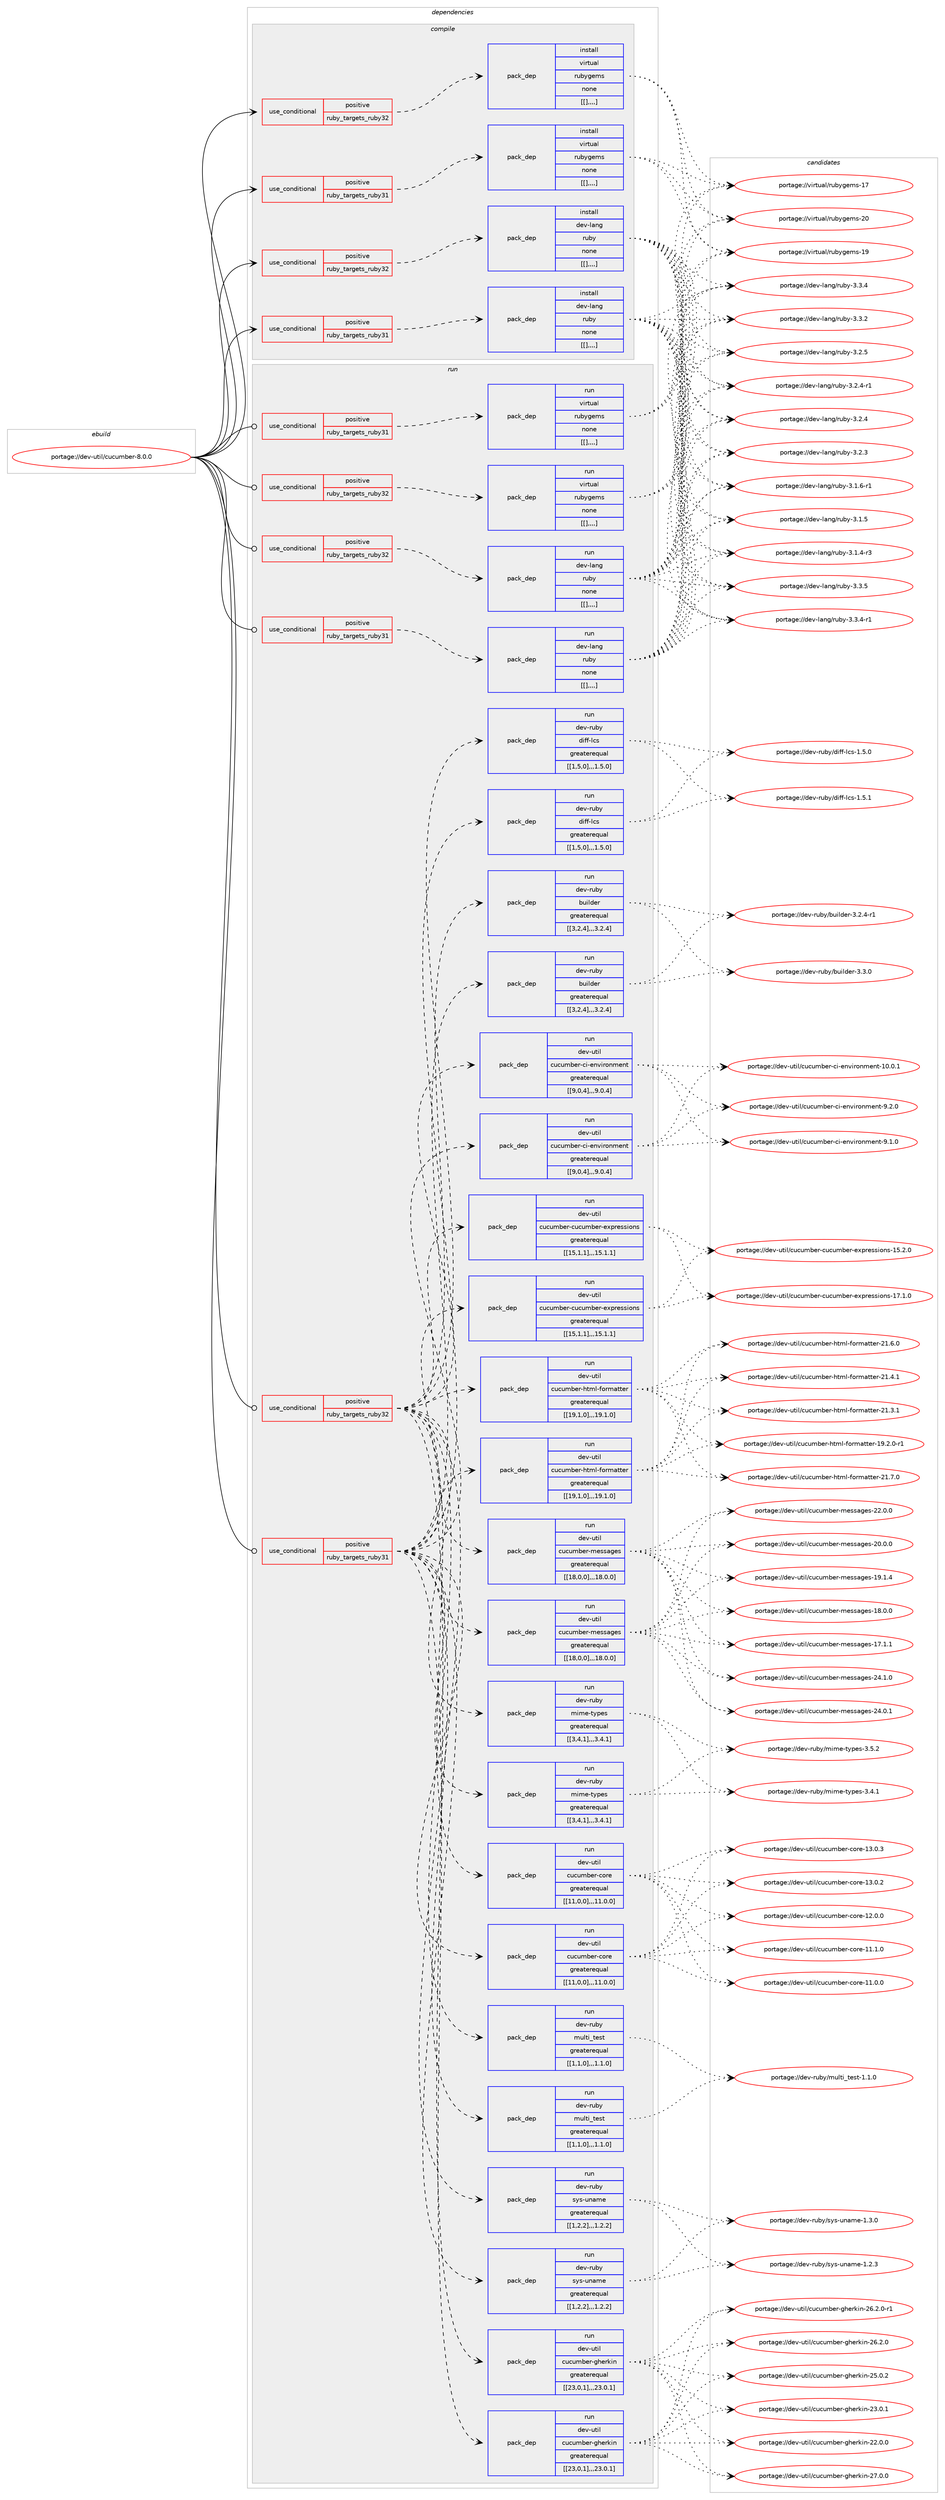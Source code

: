 digraph prolog {

# *************
# Graph options
# *************

newrank=true;
concentrate=true;
compound=true;
graph [rankdir=LR,fontname=Helvetica,fontsize=10,ranksep=1.5];#, ranksep=2.5, nodesep=0.2];
edge  [arrowhead=vee];
node  [fontname=Helvetica,fontsize=10];

# **********
# The ebuild
# **********

subgraph cluster_leftcol {
color=gray;
label=<<i>ebuild</i>>;
id [label="portage://dev-util/cucumber-8.0.0", color=red, width=4, href="../dev-util/cucumber-8.0.0.svg"];
}

# ****************
# The dependencies
# ****************

subgraph cluster_midcol {
color=gray;
label=<<i>dependencies</i>>;
subgraph cluster_compile {
fillcolor="#eeeeee";
style=filled;
label=<<i>compile</i>>;
subgraph cond61388 {
dependency216081 [label=<<TABLE BORDER="0" CELLBORDER="1" CELLSPACING="0" CELLPADDING="4"><TR><TD ROWSPAN="3" CELLPADDING="10">use_conditional</TD></TR><TR><TD>positive</TD></TR><TR><TD>ruby_targets_ruby31</TD></TR></TABLE>>, shape=none, color=red];
subgraph pack153297 {
dependency216082 [label=<<TABLE BORDER="0" CELLBORDER="1" CELLSPACING="0" CELLPADDING="4" WIDTH="220"><TR><TD ROWSPAN="6" CELLPADDING="30">pack_dep</TD></TR><TR><TD WIDTH="110">install</TD></TR><TR><TD>dev-lang</TD></TR><TR><TD>ruby</TD></TR><TR><TD>none</TD></TR><TR><TD>[[],,,,]</TD></TR></TABLE>>, shape=none, color=blue];
}
dependency216081:e -> dependency216082:w [weight=20,style="dashed",arrowhead="vee"];
}
id:e -> dependency216081:w [weight=20,style="solid",arrowhead="vee"];
subgraph cond61389 {
dependency216083 [label=<<TABLE BORDER="0" CELLBORDER="1" CELLSPACING="0" CELLPADDING="4"><TR><TD ROWSPAN="3" CELLPADDING="10">use_conditional</TD></TR><TR><TD>positive</TD></TR><TR><TD>ruby_targets_ruby31</TD></TR></TABLE>>, shape=none, color=red];
subgraph pack153298 {
dependency216084 [label=<<TABLE BORDER="0" CELLBORDER="1" CELLSPACING="0" CELLPADDING="4" WIDTH="220"><TR><TD ROWSPAN="6" CELLPADDING="30">pack_dep</TD></TR><TR><TD WIDTH="110">install</TD></TR><TR><TD>virtual</TD></TR><TR><TD>rubygems</TD></TR><TR><TD>none</TD></TR><TR><TD>[[],,,,]</TD></TR></TABLE>>, shape=none, color=blue];
}
dependency216083:e -> dependency216084:w [weight=20,style="dashed",arrowhead="vee"];
}
id:e -> dependency216083:w [weight=20,style="solid",arrowhead="vee"];
subgraph cond61390 {
dependency216085 [label=<<TABLE BORDER="0" CELLBORDER="1" CELLSPACING="0" CELLPADDING="4"><TR><TD ROWSPAN="3" CELLPADDING="10">use_conditional</TD></TR><TR><TD>positive</TD></TR><TR><TD>ruby_targets_ruby32</TD></TR></TABLE>>, shape=none, color=red];
subgraph pack153299 {
dependency216086 [label=<<TABLE BORDER="0" CELLBORDER="1" CELLSPACING="0" CELLPADDING="4" WIDTH="220"><TR><TD ROWSPAN="6" CELLPADDING="30">pack_dep</TD></TR><TR><TD WIDTH="110">install</TD></TR><TR><TD>dev-lang</TD></TR><TR><TD>ruby</TD></TR><TR><TD>none</TD></TR><TR><TD>[[],,,,]</TD></TR></TABLE>>, shape=none, color=blue];
}
dependency216085:e -> dependency216086:w [weight=20,style="dashed",arrowhead="vee"];
}
id:e -> dependency216085:w [weight=20,style="solid",arrowhead="vee"];
subgraph cond61391 {
dependency216087 [label=<<TABLE BORDER="0" CELLBORDER="1" CELLSPACING="0" CELLPADDING="4"><TR><TD ROWSPAN="3" CELLPADDING="10">use_conditional</TD></TR><TR><TD>positive</TD></TR><TR><TD>ruby_targets_ruby32</TD></TR></TABLE>>, shape=none, color=red];
subgraph pack153300 {
dependency216088 [label=<<TABLE BORDER="0" CELLBORDER="1" CELLSPACING="0" CELLPADDING="4" WIDTH="220"><TR><TD ROWSPAN="6" CELLPADDING="30">pack_dep</TD></TR><TR><TD WIDTH="110">install</TD></TR><TR><TD>virtual</TD></TR><TR><TD>rubygems</TD></TR><TR><TD>none</TD></TR><TR><TD>[[],,,,]</TD></TR></TABLE>>, shape=none, color=blue];
}
dependency216087:e -> dependency216088:w [weight=20,style="dashed",arrowhead="vee"];
}
id:e -> dependency216087:w [weight=20,style="solid",arrowhead="vee"];
}
subgraph cluster_compileandrun {
fillcolor="#eeeeee";
style=filled;
label=<<i>compile and run</i>>;
}
subgraph cluster_run {
fillcolor="#eeeeee";
style=filled;
label=<<i>run</i>>;
subgraph cond61392 {
dependency216089 [label=<<TABLE BORDER="0" CELLBORDER="1" CELLSPACING="0" CELLPADDING="4"><TR><TD ROWSPAN="3" CELLPADDING="10">use_conditional</TD></TR><TR><TD>positive</TD></TR><TR><TD>ruby_targets_ruby31</TD></TR></TABLE>>, shape=none, color=red];
subgraph pack153301 {
dependency216090 [label=<<TABLE BORDER="0" CELLBORDER="1" CELLSPACING="0" CELLPADDING="4" WIDTH="220"><TR><TD ROWSPAN="6" CELLPADDING="30">pack_dep</TD></TR><TR><TD WIDTH="110">run</TD></TR><TR><TD>dev-lang</TD></TR><TR><TD>ruby</TD></TR><TR><TD>none</TD></TR><TR><TD>[[],,,,]</TD></TR></TABLE>>, shape=none, color=blue];
}
dependency216089:e -> dependency216090:w [weight=20,style="dashed",arrowhead="vee"];
}
id:e -> dependency216089:w [weight=20,style="solid",arrowhead="odot"];
subgraph cond61393 {
dependency216091 [label=<<TABLE BORDER="0" CELLBORDER="1" CELLSPACING="0" CELLPADDING="4"><TR><TD ROWSPAN="3" CELLPADDING="10">use_conditional</TD></TR><TR><TD>positive</TD></TR><TR><TD>ruby_targets_ruby31</TD></TR></TABLE>>, shape=none, color=red];
subgraph pack153302 {
dependency216092 [label=<<TABLE BORDER="0" CELLBORDER="1" CELLSPACING="0" CELLPADDING="4" WIDTH="220"><TR><TD ROWSPAN="6" CELLPADDING="30">pack_dep</TD></TR><TR><TD WIDTH="110">run</TD></TR><TR><TD>dev-ruby</TD></TR><TR><TD>builder</TD></TR><TR><TD>greaterequal</TD></TR><TR><TD>[[3,2,4],,,3.2.4]</TD></TR></TABLE>>, shape=none, color=blue];
}
dependency216091:e -> dependency216092:w [weight=20,style="dashed",arrowhead="vee"];
subgraph pack153303 {
dependency216093 [label=<<TABLE BORDER="0" CELLBORDER="1" CELLSPACING="0" CELLPADDING="4" WIDTH="220"><TR><TD ROWSPAN="6" CELLPADDING="30">pack_dep</TD></TR><TR><TD WIDTH="110">run</TD></TR><TR><TD>dev-util</TD></TR><TR><TD>cucumber-ci-environment</TD></TR><TR><TD>greaterequal</TD></TR><TR><TD>[[9,0,4],,,9.0.4]</TD></TR></TABLE>>, shape=none, color=blue];
}
dependency216091:e -> dependency216093:w [weight=20,style="dashed",arrowhead="vee"];
subgraph pack153304 {
dependency216094 [label=<<TABLE BORDER="0" CELLBORDER="1" CELLSPACING="0" CELLPADDING="4" WIDTH="220"><TR><TD ROWSPAN="6" CELLPADDING="30">pack_dep</TD></TR><TR><TD WIDTH="110">run</TD></TR><TR><TD>dev-util</TD></TR><TR><TD>cucumber-core</TD></TR><TR><TD>greaterequal</TD></TR><TR><TD>[[11,0,0],,,11.0.0]</TD></TR></TABLE>>, shape=none, color=blue];
}
dependency216091:e -> dependency216094:w [weight=20,style="dashed",arrowhead="vee"];
subgraph pack153305 {
dependency216095 [label=<<TABLE BORDER="0" CELLBORDER="1" CELLSPACING="0" CELLPADDING="4" WIDTH="220"><TR><TD ROWSPAN="6" CELLPADDING="30">pack_dep</TD></TR><TR><TD WIDTH="110">run</TD></TR><TR><TD>dev-util</TD></TR><TR><TD>cucumber-cucumber-expressions</TD></TR><TR><TD>greaterequal</TD></TR><TR><TD>[[15,1,1],,,15.1.1]</TD></TR></TABLE>>, shape=none, color=blue];
}
dependency216091:e -> dependency216095:w [weight=20,style="dashed",arrowhead="vee"];
subgraph pack153306 {
dependency216096 [label=<<TABLE BORDER="0" CELLBORDER="1" CELLSPACING="0" CELLPADDING="4" WIDTH="220"><TR><TD ROWSPAN="6" CELLPADDING="30">pack_dep</TD></TR><TR><TD WIDTH="110">run</TD></TR><TR><TD>dev-util</TD></TR><TR><TD>cucumber-gherkin</TD></TR><TR><TD>greaterequal</TD></TR><TR><TD>[[23,0,1],,,23.0.1]</TD></TR></TABLE>>, shape=none, color=blue];
}
dependency216091:e -> dependency216096:w [weight=20,style="dashed",arrowhead="vee"];
subgraph pack153307 {
dependency216097 [label=<<TABLE BORDER="0" CELLBORDER="1" CELLSPACING="0" CELLPADDING="4" WIDTH="220"><TR><TD ROWSPAN="6" CELLPADDING="30">pack_dep</TD></TR><TR><TD WIDTH="110">run</TD></TR><TR><TD>dev-util</TD></TR><TR><TD>cucumber-html-formatter</TD></TR><TR><TD>greaterequal</TD></TR><TR><TD>[[19,1,0],,,19.1.0]</TD></TR></TABLE>>, shape=none, color=blue];
}
dependency216091:e -> dependency216097:w [weight=20,style="dashed",arrowhead="vee"];
subgraph pack153308 {
dependency216098 [label=<<TABLE BORDER="0" CELLBORDER="1" CELLSPACING="0" CELLPADDING="4" WIDTH="220"><TR><TD ROWSPAN="6" CELLPADDING="30">pack_dep</TD></TR><TR><TD WIDTH="110">run</TD></TR><TR><TD>dev-util</TD></TR><TR><TD>cucumber-messages</TD></TR><TR><TD>greaterequal</TD></TR><TR><TD>[[18,0,0],,,18.0.0]</TD></TR></TABLE>>, shape=none, color=blue];
}
dependency216091:e -> dependency216098:w [weight=20,style="dashed",arrowhead="vee"];
subgraph pack153309 {
dependency216099 [label=<<TABLE BORDER="0" CELLBORDER="1" CELLSPACING="0" CELLPADDING="4" WIDTH="220"><TR><TD ROWSPAN="6" CELLPADDING="30">pack_dep</TD></TR><TR><TD WIDTH="110">run</TD></TR><TR><TD>dev-ruby</TD></TR><TR><TD>diff-lcs</TD></TR><TR><TD>greaterequal</TD></TR><TR><TD>[[1,5,0],,,1.5.0]</TD></TR></TABLE>>, shape=none, color=blue];
}
dependency216091:e -> dependency216099:w [weight=20,style="dashed",arrowhead="vee"];
subgraph pack153310 {
dependency216100 [label=<<TABLE BORDER="0" CELLBORDER="1" CELLSPACING="0" CELLPADDING="4" WIDTH="220"><TR><TD ROWSPAN="6" CELLPADDING="30">pack_dep</TD></TR><TR><TD WIDTH="110">run</TD></TR><TR><TD>dev-ruby</TD></TR><TR><TD>mime-types</TD></TR><TR><TD>greaterequal</TD></TR><TR><TD>[[3,4,1],,,3.4.1]</TD></TR></TABLE>>, shape=none, color=blue];
}
dependency216091:e -> dependency216100:w [weight=20,style="dashed",arrowhead="vee"];
subgraph pack153311 {
dependency216101 [label=<<TABLE BORDER="0" CELLBORDER="1" CELLSPACING="0" CELLPADDING="4" WIDTH="220"><TR><TD ROWSPAN="6" CELLPADDING="30">pack_dep</TD></TR><TR><TD WIDTH="110">run</TD></TR><TR><TD>dev-ruby</TD></TR><TR><TD>multi_test</TD></TR><TR><TD>greaterequal</TD></TR><TR><TD>[[1,1,0],,,1.1.0]</TD></TR></TABLE>>, shape=none, color=blue];
}
dependency216091:e -> dependency216101:w [weight=20,style="dashed",arrowhead="vee"];
subgraph pack153312 {
dependency216102 [label=<<TABLE BORDER="0" CELLBORDER="1" CELLSPACING="0" CELLPADDING="4" WIDTH="220"><TR><TD ROWSPAN="6" CELLPADDING="30">pack_dep</TD></TR><TR><TD WIDTH="110">run</TD></TR><TR><TD>dev-ruby</TD></TR><TR><TD>sys-uname</TD></TR><TR><TD>greaterequal</TD></TR><TR><TD>[[1,2,2],,,1.2.2]</TD></TR></TABLE>>, shape=none, color=blue];
}
dependency216091:e -> dependency216102:w [weight=20,style="dashed",arrowhead="vee"];
}
id:e -> dependency216091:w [weight=20,style="solid",arrowhead="odot"];
subgraph cond61394 {
dependency216103 [label=<<TABLE BORDER="0" CELLBORDER="1" CELLSPACING="0" CELLPADDING="4"><TR><TD ROWSPAN="3" CELLPADDING="10">use_conditional</TD></TR><TR><TD>positive</TD></TR><TR><TD>ruby_targets_ruby31</TD></TR></TABLE>>, shape=none, color=red];
subgraph pack153313 {
dependency216104 [label=<<TABLE BORDER="0" CELLBORDER="1" CELLSPACING="0" CELLPADDING="4" WIDTH="220"><TR><TD ROWSPAN="6" CELLPADDING="30">pack_dep</TD></TR><TR><TD WIDTH="110">run</TD></TR><TR><TD>virtual</TD></TR><TR><TD>rubygems</TD></TR><TR><TD>none</TD></TR><TR><TD>[[],,,,]</TD></TR></TABLE>>, shape=none, color=blue];
}
dependency216103:e -> dependency216104:w [weight=20,style="dashed",arrowhead="vee"];
}
id:e -> dependency216103:w [weight=20,style="solid",arrowhead="odot"];
subgraph cond61395 {
dependency216105 [label=<<TABLE BORDER="0" CELLBORDER="1" CELLSPACING="0" CELLPADDING="4"><TR><TD ROWSPAN="3" CELLPADDING="10">use_conditional</TD></TR><TR><TD>positive</TD></TR><TR><TD>ruby_targets_ruby32</TD></TR></TABLE>>, shape=none, color=red];
subgraph pack153314 {
dependency216106 [label=<<TABLE BORDER="0" CELLBORDER="1" CELLSPACING="0" CELLPADDING="4" WIDTH="220"><TR><TD ROWSPAN="6" CELLPADDING="30">pack_dep</TD></TR><TR><TD WIDTH="110">run</TD></TR><TR><TD>dev-lang</TD></TR><TR><TD>ruby</TD></TR><TR><TD>none</TD></TR><TR><TD>[[],,,,]</TD></TR></TABLE>>, shape=none, color=blue];
}
dependency216105:e -> dependency216106:w [weight=20,style="dashed",arrowhead="vee"];
}
id:e -> dependency216105:w [weight=20,style="solid",arrowhead="odot"];
subgraph cond61396 {
dependency216107 [label=<<TABLE BORDER="0" CELLBORDER="1" CELLSPACING="0" CELLPADDING="4"><TR><TD ROWSPAN="3" CELLPADDING="10">use_conditional</TD></TR><TR><TD>positive</TD></TR><TR><TD>ruby_targets_ruby32</TD></TR></TABLE>>, shape=none, color=red];
subgraph pack153315 {
dependency216108 [label=<<TABLE BORDER="0" CELLBORDER="1" CELLSPACING="0" CELLPADDING="4" WIDTH="220"><TR><TD ROWSPAN="6" CELLPADDING="30">pack_dep</TD></TR><TR><TD WIDTH="110">run</TD></TR><TR><TD>dev-ruby</TD></TR><TR><TD>builder</TD></TR><TR><TD>greaterequal</TD></TR><TR><TD>[[3,2,4],,,3.2.4]</TD></TR></TABLE>>, shape=none, color=blue];
}
dependency216107:e -> dependency216108:w [weight=20,style="dashed",arrowhead="vee"];
subgraph pack153316 {
dependency216109 [label=<<TABLE BORDER="0" CELLBORDER="1" CELLSPACING="0" CELLPADDING="4" WIDTH="220"><TR><TD ROWSPAN="6" CELLPADDING="30">pack_dep</TD></TR><TR><TD WIDTH="110">run</TD></TR><TR><TD>dev-util</TD></TR><TR><TD>cucumber-ci-environment</TD></TR><TR><TD>greaterequal</TD></TR><TR><TD>[[9,0,4],,,9.0.4]</TD></TR></TABLE>>, shape=none, color=blue];
}
dependency216107:e -> dependency216109:w [weight=20,style="dashed",arrowhead="vee"];
subgraph pack153317 {
dependency216110 [label=<<TABLE BORDER="0" CELLBORDER="1" CELLSPACING="0" CELLPADDING="4" WIDTH="220"><TR><TD ROWSPAN="6" CELLPADDING="30">pack_dep</TD></TR><TR><TD WIDTH="110">run</TD></TR><TR><TD>dev-util</TD></TR><TR><TD>cucumber-core</TD></TR><TR><TD>greaterequal</TD></TR><TR><TD>[[11,0,0],,,11.0.0]</TD></TR></TABLE>>, shape=none, color=blue];
}
dependency216107:e -> dependency216110:w [weight=20,style="dashed",arrowhead="vee"];
subgraph pack153318 {
dependency216111 [label=<<TABLE BORDER="0" CELLBORDER="1" CELLSPACING="0" CELLPADDING="4" WIDTH="220"><TR><TD ROWSPAN="6" CELLPADDING="30">pack_dep</TD></TR><TR><TD WIDTH="110">run</TD></TR><TR><TD>dev-util</TD></TR><TR><TD>cucumber-cucumber-expressions</TD></TR><TR><TD>greaterequal</TD></TR><TR><TD>[[15,1,1],,,15.1.1]</TD></TR></TABLE>>, shape=none, color=blue];
}
dependency216107:e -> dependency216111:w [weight=20,style="dashed",arrowhead="vee"];
subgraph pack153319 {
dependency216112 [label=<<TABLE BORDER="0" CELLBORDER="1" CELLSPACING="0" CELLPADDING="4" WIDTH="220"><TR><TD ROWSPAN="6" CELLPADDING="30">pack_dep</TD></TR><TR><TD WIDTH="110">run</TD></TR><TR><TD>dev-util</TD></TR><TR><TD>cucumber-gherkin</TD></TR><TR><TD>greaterequal</TD></TR><TR><TD>[[23,0,1],,,23.0.1]</TD></TR></TABLE>>, shape=none, color=blue];
}
dependency216107:e -> dependency216112:w [weight=20,style="dashed",arrowhead="vee"];
subgraph pack153320 {
dependency216113 [label=<<TABLE BORDER="0" CELLBORDER="1" CELLSPACING="0" CELLPADDING="4" WIDTH="220"><TR><TD ROWSPAN="6" CELLPADDING="30">pack_dep</TD></TR><TR><TD WIDTH="110">run</TD></TR><TR><TD>dev-util</TD></TR><TR><TD>cucumber-html-formatter</TD></TR><TR><TD>greaterequal</TD></TR><TR><TD>[[19,1,0],,,19.1.0]</TD></TR></TABLE>>, shape=none, color=blue];
}
dependency216107:e -> dependency216113:w [weight=20,style="dashed",arrowhead="vee"];
subgraph pack153321 {
dependency216114 [label=<<TABLE BORDER="0" CELLBORDER="1" CELLSPACING="0" CELLPADDING="4" WIDTH="220"><TR><TD ROWSPAN="6" CELLPADDING="30">pack_dep</TD></TR><TR><TD WIDTH="110">run</TD></TR><TR><TD>dev-util</TD></TR><TR><TD>cucumber-messages</TD></TR><TR><TD>greaterequal</TD></TR><TR><TD>[[18,0,0],,,18.0.0]</TD></TR></TABLE>>, shape=none, color=blue];
}
dependency216107:e -> dependency216114:w [weight=20,style="dashed",arrowhead="vee"];
subgraph pack153322 {
dependency216115 [label=<<TABLE BORDER="0" CELLBORDER="1" CELLSPACING="0" CELLPADDING="4" WIDTH="220"><TR><TD ROWSPAN="6" CELLPADDING="30">pack_dep</TD></TR><TR><TD WIDTH="110">run</TD></TR><TR><TD>dev-ruby</TD></TR><TR><TD>diff-lcs</TD></TR><TR><TD>greaterequal</TD></TR><TR><TD>[[1,5,0],,,1.5.0]</TD></TR></TABLE>>, shape=none, color=blue];
}
dependency216107:e -> dependency216115:w [weight=20,style="dashed",arrowhead="vee"];
subgraph pack153323 {
dependency216116 [label=<<TABLE BORDER="0" CELLBORDER="1" CELLSPACING="0" CELLPADDING="4" WIDTH="220"><TR><TD ROWSPAN="6" CELLPADDING="30">pack_dep</TD></TR><TR><TD WIDTH="110">run</TD></TR><TR><TD>dev-ruby</TD></TR><TR><TD>mime-types</TD></TR><TR><TD>greaterequal</TD></TR><TR><TD>[[3,4,1],,,3.4.1]</TD></TR></TABLE>>, shape=none, color=blue];
}
dependency216107:e -> dependency216116:w [weight=20,style="dashed",arrowhead="vee"];
subgraph pack153324 {
dependency216117 [label=<<TABLE BORDER="0" CELLBORDER="1" CELLSPACING="0" CELLPADDING="4" WIDTH="220"><TR><TD ROWSPAN="6" CELLPADDING="30">pack_dep</TD></TR><TR><TD WIDTH="110">run</TD></TR><TR><TD>dev-ruby</TD></TR><TR><TD>multi_test</TD></TR><TR><TD>greaterequal</TD></TR><TR><TD>[[1,1,0],,,1.1.0]</TD></TR></TABLE>>, shape=none, color=blue];
}
dependency216107:e -> dependency216117:w [weight=20,style="dashed",arrowhead="vee"];
subgraph pack153325 {
dependency216118 [label=<<TABLE BORDER="0" CELLBORDER="1" CELLSPACING="0" CELLPADDING="4" WIDTH="220"><TR><TD ROWSPAN="6" CELLPADDING="30">pack_dep</TD></TR><TR><TD WIDTH="110">run</TD></TR><TR><TD>dev-ruby</TD></TR><TR><TD>sys-uname</TD></TR><TR><TD>greaterequal</TD></TR><TR><TD>[[1,2,2],,,1.2.2]</TD></TR></TABLE>>, shape=none, color=blue];
}
dependency216107:e -> dependency216118:w [weight=20,style="dashed",arrowhead="vee"];
}
id:e -> dependency216107:w [weight=20,style="solid",arrowhead="odot"];
subgraph cond61397 {
dependency216119 [label=<<TABLE BORDER="0" CELLBORDER="1" CELLSPACING="0" CELLPADDING="4"><TR><TD ROWSPAN="3" CELLPADDING="10">use_conditional</TD></TR><TR><TD>positive</TD></TR><TR><TD>ruby_targets_ruby32</TD></TR></TABLE>>, shape=none, color=red];
subgraph pack153326 {
dependency216120 [label=<<TABLE BORDER="0" CELLBORDER="1" CELLSPACING="0" CELLPADDING="4" WIDTH="220"><TR><TD ROWSPAN="6" CELLPADDING="30">pack_dep</TD></TR><TR><TD WIDTH="110">run</TD></TR><TR><TD>virtual</TD></TR><TR><TD>rubygems</TD></TR><TR><TD>none</TD></TR><TR><TD>[[],,,,]</TD></TR></TABLE>>, shape=none, color=blue];
}
dependency216119:e -> dependency216120:w [weight=20,style="dashed",arrowhead="vee"];
}
id:e -> dependency216119:w [weight=20,style="solid",arrowhead="odot"];
}
}

# **************
# The candidates
# **************

subgraph cluster_choices {
rank=same;
color=gray;
label=<<i>candidates</i>>;

subgraph choice153297 {
color=black;
nodesep=1;
choice10010111845108971101034711411798121455146514653 [label="portage://dev-lang/ruby-3.3.5", color=red, width=4,href="../dev-lang/ruby-3.3.5.svg"];
choice100101118451089711010347114117981214551465146524511449 [label="portage://dev-lang/ruby-3.3.4-r1", color=red, width=4,href="../dev-lang/ruby-3.3.4-r1.svg"];
choice10010111845108971101034711411798121455146514652 [label="portage://dev-lang/ruby-3.3.4", color=red, width=4,href="../dev-lang/ruby-3.3.4.svg"];
choice10010111845108971101034711411798121455146514650 [label="portage://dev-lang/ruby-3.3.2", color=red, width=4,href="../dev-lang/ruby-3.3.2.svg"];
choice10010111845108971101034711411798121455146504653 [label="portage://dev-lang/ruby-3.2.5", color=red, width=4,href="../dev-lang/ruby-3.2.5.svg"];
choice100101118451089711010347114117981214551465046524511449 [label="portage://dev-lang/ruby-3.2.4-r1", color=red, width=4,href="../dev-lang/ruby-3.2.4-r1.svg"];
choice10010111845108971101034711411798121455146504652 [label="portage://dev-lang/ruby-3.2.4", color=red, width=4,href="../dev-lang/ruby-3.2.4.svg"];
choice10010111845108971101034711411798121455146504651 [label="portage://dev-lang/ruby-3.2.3", color=red, width=4,href="../dev-lang/ruby-3.2.3.svg"];
choice100101118451089711010347114117981214551464946544511449 [label="portage://dev-lang/ruby-3.1.6-r1", color=red, width=4,href="../dev-lang/ruby-3.1.6-r1.svg"];
choice10010111845108971101034711411798121455146494653 [label="portage://dev-lang/ruby-3.1.5", color=red, width=4,href="../dev-lang/ruby-3.1.5.svg"];
choice100101118451089711010347114117981214551464946524511451 [label="portage://dev-lang/ruby-3.1.4-r3", color=red, width=4,href="../dev-lang/ruby-3.1.4-r3.svg"];
dependency216082:e -> choice10010111845108971101034711411798121455146514653:w [style=dotted,weight="100"];
dependency216082:e -> choice100101118451089711010347114117981214551465146524511449:w [style=dotted,weight="100"];
dependency216082:e -> choice10010111845108971101034711411798121455146514652:w [style=dotted,weight="100"];
dependency216082:e -> choice10010111845108971101034711411798121455146514650:w [style=dotted,weight="100"];
dependency216082:e -> choice10010111845108971101034711411798121455146504653:w [style=dotted,weight="100"];
dependency216082:e -> choice100101118451089711010347114117981214551465046524511449:w [style=dotted,weight="100"];
dependency216082:e -> choice10010111845108971101034711411798121455146504652:w [style=dotted,weight="100"];
dependency216082:e -> choice10010111845108971101034711411798121455146504651:w [style=dotted,weight="100"];
dependency216082:e -> choice100101118451089711010347114117981214551464946544511449:w [style=dotted,weight="100"];
dependency216082:e -> choice10010111845108971101034711411798121455146494653:w [style=dotted,weight="100"];
dependency216082:e -> choice100101118451089711010347114117981214551464946524511451:w [style=dotted,weight="100"];
}
subgraph choice153298 {
color=black;
nodesep=1;
choice118105114116117971084711411798121103101109115455048 [label="portage://virtual/rubygems-20", color=red, width=4,href="../virtual/rubygems-20.svg"];
choice118105114116117971084711411798121103101109115454957 [label="portage://virtual/rubygems-19", color=red, width=4,href="../virtual/rubygems-19.svg"];
choice118105114116117971084711411798121103101109115454955 [label="portage://virtual/rubygems-17", color=red, width=4,href="../virtual/rubygems-17.svg"];
dependency216084:e -> choice118105114116117971084711411798121103101109115455048:w [style=dotted,weight="100"];
dependency216084:e -> choice118105114116117971084711411798121103101109115454957:w [style=dotted,weight="100"];
dependency216084:e -> choice118105114116117971084711411798121103101109115454955:w [style=dotted,weight="100"];
}
subgraph choice153299 {
color=black;
nodesep=1;
choice10010111845108971101034711411798121455146514653 [label="portage://dev-lang/ruby-3.3.5", color=red, width=4,href="../dev-lang/ruby-3.3.5.svg"];
choice100101118451089711010347114117981214551465146524511449 [label="portage://dev-lang/ruby-3.3.4-r1", color=red, width=4,href="../dev-lang/ruby-3.3.4-r1.svg"];
choice10010111845108971101034711411798121455146514652 [label="portage://dev-lang/ruby-3.3.4", color=red, width=4,href="../dev-lang/ruby-3.3.4.svg"];
choice10010111845108971101034711411798121455146514650 [label="portage://dev-lang/ruby-3.3.2", color=red, width=4,href="../dev-lang/ruby-3.3.2.svg"];
choice10010111845108971101034711411798121455146504653 [label="portage://dev-lang/ruby-3.2.5", color=red, width=4,href="../dev-lang/ruby-3.2.5.svg"];
choice100101118451089711010347114117981214551465046524511449 [label="portage://dev-lang/ruby-3.2.4-r1", color=red, width=4,href="../dev-lang/ruby-3.2.4-r1.svg"];
choice10010111845108971101034711411798121455146504652 [label="portage://dev-lang/ruby-3.2.4", color=red, width=4,href="../dev-lang/ruby-3.2.4.svg"];
choice10010111845108971101034711411798121455146504651 [label="portage://dev-lang/ruby-3.2.3", color=red, width=4,href="../dev-lang/ruby-3.2.3.svg"];
choice100101118451089711010347114117981214551464946544511449 [label="portage://dev-lang/ruby-3.1.6-r1", color=red, width=4,href="../dev-lang/ruby-3.1.6-r1.svg"];
choice10010111845108971101034711411798121455146494653 [label="portage://dev-lang/ruby-3.1.5", color=red, width=4,href="../dev-lang/ruby-3.1.5.svg"];
choice100101118451089711010347114117981214551464946524511451 [label="portage://dev-lang/ruby-3.1.4-r3", color=red, width=4,href="../dev-lang/ruby-3.1.4-r3.svg"];
dependency216086:e -> choice10010111845108971101034711411798121455146514653:w [style=dotted,weight="100"];
dependency216086:e -> choice100101118451089711010347114117981214551465146524511449:w [style=dotted,weight="100"];
dependency216086:e -> choice10010111845108971101034711411798121455146514652:w [style=dotted,weight="100"];
dependency216086:e -> choice10010111845108971101034711411798121455146514650:w [style=dotted,weight="100"];
dependency216086:e -> choice10010111845108971101034711411798121455146504653:w [style=dotted,weight="100"];
dependency216086:e -> choice100101118451089711010347114117981214551465046524511449:w [style=dotted,weight="100"];
dependency216086:e -> choice10010111845108971101034711411798121455146504652:w [style=dotted,weight="100"];
dependency216086:e -> choice10010111845108971101034711411798121455146504651:w [style=dotted,weight="100"];
dependency216086:e -> choice100101118451089711010347114117981214551464946544511449:w [style=dotted,weight="100"];
dependency216086:e -> choice10010111845108971101034711411798121455146494653:w [style=dotted,weight="100"];
dependency216086:e -> choice100101118451089711010347114117981214551464946524511451:w [style=dotted,weight="100"];
}
subgraph choice153300 {
color=black;
nodesep=1;
choice118105114116117971084711411798121103101109115455048 [label="portage://virtual/rubygems-20", color=red, width=4,href="../virtual/rubygems-20.svg"];
choice118105114116117971084711411798121103101109115454957 [label="portage://virtual/rubygems-19", color=red, width=4,href="../virtual/rubygems-19.svg"];
choice118105114116117971084711411798121103101109115454955 [label="portage://virtual/rubygems-17", color=red, width=4,href="../virtual/rubygems-17.svg"];
dependency216088:e -> choice118105114116117971084711411798121103101109115455048:w [style=dotted,weight="100"];
dependency216088:e -> choice118105114116117971084711411798121103101109115454957:w [style=dotted,weight="100"];
dependency216088:e -> choice118105114116117971084711411798121103101109115454955:w [style=dotted,weight="100"];
}
subgraph choice153301 {
color=black;
nodesep=1;
choice10010111845108971101034711411798121455146514653 [label="portage://dev-lang/ruby-3.3.5", color=red, width=4,href="../dev-lang/ruby-3.3.5.svg"];
choice100101118451089711010347114117981214551465146524511449 [label="portage://dev-lang/ruby-3.3.4-r1", color=red, width=4,href="../dev-lang/ruby-3.3.4-r1.svg"];
choice10010111845108971101034711411798121455146514652 [label="portage://dev-lang/ruby-3.3.4", color=red, width=4,href="../dev-lang/ruby-3.3.4.svg"];
choice10010111845108971101034711411798121455146514650 [label="portage://dev-lang/ruby-3.3.2", color=red, width=4,href="../dev-lang/ruby-3.3.2.svg"];
choice10010111845108971101034711411798121455146504653 [label="portage://dev-lang/ruby-3.2.5", color=red, width=4,href="../dev-lang/ruby-3.2.5.svg"];
choice100101118451089711010347114117981214551465046524511449 [label="portage://dev-lang/ruby-3.2.4-r1", color=red, width=4,href="../dev-lang/ruby-3.2.4-r1.svg"];
choice10010111845108971101034711411798121455146504652 [label="portage://dev-lang/ruby-3.2.4", color=red, width=4,href="../dev-lang/ruby-3.2.4.svg"];
choice10010111845108971101034711411798121455146504651 [label="portage://dev-lang/ruby-3.2.3", color=red, width=4,href="../dev-lang/ruby-3.2.3.svg"];
choice100101118451089711010347114117981214551464946544511449 [label="portage://dev-lang/ruby-3.1.6-r1", color=red, width=4,href="../dev-lang/ruby-3.1.6-r1.svg"];
choice10010111845108971101034711411798121455146494653 [label="portage://dev-lang/ruby-3.1.5", color=red, width=4,href="../dev-lang/ruby-3.1.5.svg"];
choice100101118451089711010347114117981214551464946524511451 [label="portage://dev-lang/ruby-3.1.4-r3", color=red, width=4,href="../dev-lang/ruby-3.1.4-r3.svg"];
dependency216090:e -> choice10010111845108971101034711411798121455146514653:w [style=dotted,weight="100"];
dependency216090:e -> choice100101118451089711010347114117981214551465146524511449:w [style=dotted,weight="100"];
dependency216090:e -> choice10010111845108971101034711411798121455146514652:w [style=dotted,weight="100"];
dependency216090:e -> choice10010111845108971101034711411798121455146514650:w [style=dotted,weight="100"];
dependency216090:e -> choice10010111845108971101034711411798121455146504653:w [style=dotted,weight="100"];
dependency216090:e -> choice100101118451089711010347114117981214551465046524511449:w [style=dotted,weight="100"];
dependency216090:e -> choice10010111845108971101034711411798121455146504652:w [style=dotted,weight="100"];
dependency216090:e -> choice10010111845108971101034711411798121455146504651:w [style=dotted,weight="100"];
dependency216090:e -> choice100101118451089711010347114117981214551464946544511449:w [style=dotted,weight="100"];
dependency216090:e -> choice10010111845108971101034711411798121455146494653:w [style=dotted,weight="100"];
dependency216090:e -> choice100101118451089711010347114117981214551464946524511451:w [style=dotted,weight="100"];
}
subgraph choice153302 {
color=black;
nodesep=1;
choice10010111845114117981214798117105108100101114455146514648 [label="portage://dev-ruby/builder-3.3.0", color=red, width=4,href="../dev-ruby/builder-3.3.0.svg"];
choice100101118451141179812147981171051081001011144551465046524511449 [label="portage://dev-ruby/builder-3.2.4-r1", color=red, width=4,href="../dev-ruby/builder-3.2.4-r1.svg"];
dependency216092:e -> choice10010111845114117981214798117105108100101114455146514648:w [style=dotted,weight="100"];
dependency216092:e -> choice100101118451141179812147981171051081001011144551465046524511449:w [style=dotted,weight="100"];
}
subgraph choice153303 {
color=black;
nodesep=1;
choice100101118451171161051084799117991171099810111445991054510111011810511411111010910111011645494846484649 [label="portage://dev-util/cucumber-ci-environment-10.0.1", color=red, width=4,href="../dev-util/cucumber-ci-environment-10.0.1.svg"];
choice1001011184511711610510847991179911710998101114459910545101110118105114111110109101110116455746504648 [label="portage://dev-util/cucumber-ci-environment-9.2.0", color=red, width=4,href="../dev-util/cucumber-ci-environment-9.2.0.svg"];
choice1001011184511711610510847991179911710998101114459910545101110118105114111110109101110116455746494648 [label="portage://dev-util/cucumber-ci-environment-9.1.0", color=red, width=4,href="../dev-util/cucumber-ci-environment-9.1.0.svg"];
dependency216093:e -> choice100101118451171161051084799117991171099810111445991054510111011810511411111010910111011645494846484649:w [style=dotted,weight="100"];
dependency216093:e -> choice1001011184511711610510847991179911710998101114459910545101110118105114111110109101110116455746504648:w [style=dotted,weight="100"];
dependency216093:e -> choice1001011184511711610510847991179911710998101114459910545101110118105114111110109101110116455746494648:w [style=dotted,weight="100"];
}
subgraph choice153304 {
color=black;
nodesep=1;
choice1001011184511711610510847991179911710998101114459911111410145495146484651 [label="portage://dev-util/cucumber-core-13.0.3", color=red, width=4,href="../dev-util/cucumber-core-13.0.3.svg"];
choice1001011184511711610510847991179911710998101114459911111410145495146484650 [label="portage://dev-util/cucumber-core-13.0.2", color=red, width=4,href="../dev-util/cucumber-core-13.0.2.svg"];
choice1001011184511711610510847991179911710998101114459911111410145495046484648 [label="portage://dev-util/cucumber-core-12.0.0", color=red, width=4,href="../dev-util/cucumber-core-12.0.0.svg"];
choice1001011184511711610510847991179911710998101114459911111410145494946494648 [label="portage://dev-util/cucumber-core-11.1.0", color=red, width=4,href="../dev-util/cucumber-core-11.1.0.svg"];
choice1001011184511711610510847991179911710998101114459911111410145494946484648 [label="portage://dev-util/cucumber-core-11.0.0", color=red, width=4,href="../dev-util/cucumber-core-11.0.0.svg"];
dependency216094:e -> choice1001011184511711610510847991179911710998101114459911111410145495146484651:w [style=dotted,weight="100"];
dependency216094:e -> choice1001011184511711610510847991179911710998101114459911111410145495146484650:w [style=dotted,weight="100"];
dependency216094:e -> choice1001011184511711610510847991179911710998101114459911111410145495046484648:w [style=dotted,weight="100"];
dependency216094:e -> choice1001011184511711610510847991179911710998101114459911111410145494946494648:w [style=dotted,weight="100"];
dependency216094:e -> choice1001011184511711610510847991179911710998101114459911111410145494946484648:w [style=dotted,weight="100"];
}
subgraph choice153305 {
color=black;
nodesep=1;
choice1001011184511711610510847991179911710998101114459911799117109981011144510112011211410111511510511111011545495546494648 [label="portage://dev-util/cucumber-cucumber-expressions-17.1.0", color=red, width=4,href="../dev-util/cucumber-cucumber-expressions-17.1.0.svg"];
choice1001011184511711610510847991179911710998101114459911799117109981011144510112011211410111511510511111011545495346504648 [label="portage://dev-util/cucumber-cucumber-expressions-15.2.0", color=red, width=4,href="../dev-util/cucumber-cucumber-expressions-15.2.0.svg"];
dependency216095:e -> choice1001011184511711610510847991179911710998101114459911799117109981011144510112011211410111511510511111011545495546494648:w [style=dotted,weight="100"];
dependency216095:e -> choice1001011184511711610510847991179911710998101114459911799117109981011144510112011211410111511510511111011545495346504648:w [style=dotted,weight="100"];
}
subgraph choice153306 {
color=black;
nodesep=1;
choice10010111845117116105108479911799117109981011144510310410111410710511045505546484648 [label="portage://dev-util/cucumber-gherkin-27.0.0", color=red, width=4,href="../dev-util/cucumber-gherkin-27.0.0.svg"];
choice100101118451171161051084799117991171099810111445103104101114107105110455054465046484511449 [label="portage://dev-util/cucumber-gherkin-26.2.0-r1", color=red, width=4,href="../dev-util/cucumber-gherkin-26.2.0-r1.svg"];
choice10010111845117116105108479911799117109981011144510310410111410710511045505446504648 [label="portage://dev-util/cucumber-gherkin-26.2.0", color=red, width=4,href="../dev-util/cucumber-gherkin-26.2.0.svg"];
choice10010111845117116105108479911799117109981011144510310410111410710511045505346484650 [label="portage://dev-util/cucumber-gherkin-25.0.2", color=red, width=4,href="../dev-util/cucumber-gherkin-25.0.2.svg"];
choice10010111845117116105108479911799117109981011144510310410111410710511045505146484649 [label="portage://dev-util/cucumber-gherkin-23.0.1", color=red, width=4,href="../dev-util/cucumber-gherkin-23.0.1.svg"];
choice10010111845117116105108479911799117109981011144510310410111410710511045505046484648 [label="portage://dev-util/cucumber-gherkin-22.0.0", color=red, width=4,href="../dev-util/cucumber-gherkin-22.0.0.svg"];
dependency216096:e -> choice10010111845117116105108479911799117109981011144510310410111410710511045505546484648:w [style=dotted,weight="100"];
dependency216096:e -> choice100101118451171161051084799117991171099810111445103104101114107105110455054465046484511449:w [style=dotted,weight="100"];
dependency216096:e -> choice10010111845117116105108479911799117109981011144510310410111410710511045505446504648:w [style=dotted,weight="100"];
dependency216096:e -> choice10010111845117116105108479911799117109981011144510310410111410710511045505346484650:w [style=dotted,weight="100"];
dependency216096:e -> choice10010111845117116105108479911799117109981011144510310410111410710511045505146484649:w [style=dotted,weight="100"];
dependency216096:e -> choice10010111845117116105108479911799117109981011144510310410111410710511045505046484648:w [style=dotted,weight="100"];
}
subgraph choice153307 {
color=black;
nodesep=1;
choice100101118451171161051084799117991171099810111445104116109108451021111141099711611610111445504946554648 [label="portage://dev-util/cucumber-html-formatter-21.7.0", color=red, width=4,href="../dev-util/cucumber-html-formatter-21.7.0.svg"];
choice100101118451171161051084799117991171099810111445104116109108451021111141099711611610111445504946544648 [label="portage://dev-util/cucumber-html-formatter-21.6.0", color=red, width=4,href="../dev-util/cucumber-html-formatter-21.6.0.svg"];
choice100101118451171161051084799117991171099810111445104116109108451021111141099711611610111445504946524649 [label="portage://dev-util/cucumber-html-formatter-21.4.1", color=red, width=4,href="../dev-util/cucumber-html-formatter-21.4.1.svg"];
choice100101118451171161051084799117991171099810111445104116109108451021111141099711611610111445504946514649 [label="portage://dev-util/cucumber-html-formatter-21.3.1", color=red, width=4,href="../dev-util/cucumber-html-formatter-21.3.1.svg"];
choice1001011184511711610510847991179911710998101114451041161091084510211111410997116116101114454957465046484511449 [label="portage://dev-util/cucumber-html-formatter-19.2.0-r1", color=red, width=4,href="../dev-util/cucumber-html-formatter-19.2.0-r1.svg"];
dependency216097:e -> choice100101118451171161051084799117991171099810111445104116109108451021111141099711611610111445504946554648:w [style=dotted,weight="100"];
dependency216097:e -> choice100101118451171161051084799117991171099810111445104116109108451021111141099711611610111445504946544648:w [style=dotted,weight="100"];
dependency216097:e -> choice100101118451171161051084799117991171099810111445104116109108451021111141099711611610111445504946524649:w [style=dotted,weight="100"];
dependency216097:e -> choice100101118451171161051084799117991171099810111445104116109108451021111141099711611610111445504946514649:w [style=dotted,weight="100"];
dependency216097:e -> choice1001011184511711610510847991179911710998101114451041161091084510211111410997116116101114454957465046484511449:w [style=dotted,weight="100"];
}
subgraph choice153308 {
color=black;
nodesep=1;
choice1001011184511711610510847991179911710998101114451091011151159710310111545505246494648 [label="portage://dev-util/cucumber-messages-24.1.0", color=red, width=4,href="../dev-util/cucumber-messages-24.1.0.svg"];
choice1001011184511711610510847991179911710998101114451091011151159710310111545505246484649 [label="portage://dev-util/cucumber-messages-24.0.1", color=red, width=4,href="../dev-util/cucumber-messages-24.0.1.svg"];
choice1001011184511711610510847991179911710998101114451091011151159710310111545505046484648 [label="portage://dev-util/cucumber-messages-22.0.0", color=red, width=4,href="../dev-util/cucumber-messages-22.0.0.svg"];
choice1001011184511711610510847991179911710998101114451091011151159710310111545504846484648 [label="portage://dev-util/cucumber-messages-20.0.0", color=red, width=4,href="../dev-util/cucumber-messages-20.0.0.svg"];
choice1001011184511711610510847991179911710998101114451091011151159710310111545495746494652 [label="portage://dev-util/cucumber-messages-19.1.4", color=red, width=4,href="../dev-util/cucumber-messages-19.1.4.svg"];
choice1001011184511711610510847991179911710998101114451091011151159710310111545495646484648 [label="portage://dev-util/cucumber-messages-18.0.0", color=red, width=4,href="../dev-util/cucumber-messages-18.0.0.svg"];
choice1001011184511711610510847991179911710998101114451091011151159710310111545495546494649 [label="portage://dev-util/cucumber-messages-17.1.1", color=red, width=4,href="../dev-util/cucumber-messages-17.1.1.svg"];
dependency216098:e -> choice1001011184511711610510847991179911710998101114451091011151159710310111545505246494648:w [style=dotted,weight="100"];
dependency216098:e -> choice1001011184511711610510847991179911710998101114451091011151159710310111545505246484649:w [style=dotted,weight="100"];
dependency216098:e -> choice1001011184511711610510847991179911710998101114451091011151159710310111545505046484648:w [style=dotted,weight="100"];
dependency216098:e -> choice1001011184511711610510847991179911710998101114451091011151159710310111545504846484648:w [style=dotted,weight="100"];
dependency216098:e -> choice1001011184511711610510847991179911710998101114451091011151159710310111545495746494652:w [style=dotted,weight="100"];
dependency216098:e -> choice1001011184511711610510847991179911710998101114451091011151159710310111545495646484648:w [style=dotted,weight="100"];
dependency216098:e -> choice1001011184511711610510847991179911710998101114451091011151159710310111545495546494649:w [style=dotted,weight="100"];
}
subgraph choice153309 {
color=black;
nodesep=1;
choice1001011184511411798121471001051021024510899115454946534649 [label="portage://dev-ruby/diff-lcs-1.5.1", color=red, width=4,href="../dev-ruby/diff-lcs-1.5.1.svg"];
choice1001011184511411798121471001051021024510899115454946534648 [label="portage://dev-ruby/diff-lcs-1.5.0", color=red, width=4,href="../dev-ruby/diff-lcs-1.5.0.svg"];
dependency216099:e -> choice1001011184511411798121471001051021024510899115454946534649:w [style=dotted,weight="100"];
dependency216099:e -> choice1001011184511411798121471001051021024510899115454946534648:w [style=dotted,weight="100"];
}
subgraph choice153310 {
color=black;
nodesep=1;
choice10010111845114117981214710910510910145116121112101115455146534650 [label="portage://dev-ruby/mime-types-3.5.2", color=red, width=4,href="../dev-ruby/mime-types-3.5.2.svg"];
choice10010111845114117981214710910510910145116121112101115455146524649 [label="portage://dev-ruby/mime-types-3.4.1", color=red, width=4,href="../dev-ruby/mime-types-3.4.1.svg"];
dependency216100:e -> choice10010111845114117981214710910510910145116121112101115455146534650:w [style=dotted,weight="100"];
dependency216100:e -> choice10010111845114117981214710910510910145116121112101115455146524649:w [style=dotted,weight="100"];
}
subgraph choice153311 {
color=black;
nodesep=1;
choice10010111845114117981214710911710811610595116101115116454946494648 [label="portage://dev-ruby/multi_test-1.1.0", color=red, width=4,href="../dev-ruby/multi_test-1.1.0.svg"];
dependency216101:e -> choice10010111845114117981214710911710811610595116101115116454946494648:w [style=dotted,weight="100"];
}
subgraph choice153312 {
color=black;
nodesep=1;
choice1001011184511411798121471151211154511711097109101454946514648 [label="portage://dev-ruby/sys-uname-1.3.0", color=red, width=4,href="../dev-ruby/sys-uname-1.3.0.svg"];
choice1001011184511411798121471151211154511711097109101454946504651 [label="portage://dev-ruby/sys-uname-1.2.3", color=red, width=4,href="../dev-ruby/sys-uname-1.2.3.svg"];
dependency216102:e -> choice1001011184511411798121471151211154511711097109101454946514648:w [style=dotted,weight="100"];
dependency216102:e -> choice1001011184511411798121471151211154511711097109101454946504651:w [style=dotted,weight="100"];
}
subgraph choice153313 {
color=black;
nodesep=1;
choice118105114116117971084711411798121103101109115455048 [label="portage://virtual/rubygems-20", color=red, width=4,href="../virtual/rubygems-20.svg"];
choice118105114116117971084711411798121103101109115454957 [label="portage://virtual/rubygems-19", color=red, width=4,href="../virtual/rubygems-19.svg"];
choice118105114116117971084711411798121103101109115454955 [label="portage://virtual/rubygems-17", color=red, width=4,href="../virtual/rubygems-17.svg"];
dependency216104:e -> choice118105114116117971084711411798121103101109115455048:w [style=dotted,weight="100"];
dependency216104:e -> choice118105114116117971084711411798121103101109115454957:w [style=dotted,weight="100"];
dependency216104:e -> choice118105114116117971084711411798121103101109115454955:w [style=dotted,weight="100"];
}
subgraph choice153314 {
color=black;
nodesep=1;
choice10010111845108971101034711411798121455146514653 [label="portage://dev-lang/ruby-3.3.5", color=red, width=4,href="../dev-lang/ruby-3.3.5.svg"];
choice100101118451089711010347114117981214551465146524511449 [label="portage://dev-lang/ruby-3.3.4-r1", color=red, width=4,href="../dev-lang/ruby-3.3.4-r1.svg"];
choice10010111845108971101034711411798121455146514652 [label="portage://dev-lang/ruby-3.3.4", color=red, width=4,href="../dev-lang/ruby-3.3.4.svg"];
choice10010111845108971101034711411798121455146514650 [label="portage://dev-lang/ruby-3.3.2", color=red, width=4,href="../dev-lang/ruby-3.3.2.svg"];
choice10010111845108971101034711411798121455146504653 [label="portage://dev-lang/ruby-3.2.5", color=red, width=4,href="../dev-lang/ruby-3.2.5.svg"];
choice100101118451089711010347114117981214551465046524511449 [label="portage://dev-lang/ruby-3.2.4-r1", color=red, width=4,href="../dev-lang/ruby-3.2.4-r1.svg"];
choice10010111845108971101034711411798121455146504652 [label="portage://dev-lang/ruby-3.2.4", color=red, width=4,href="../dev-lang/ruby-3.2.4.svg"];
choice10010111845108971101034711411798121455146504651 [label="portage://dev-lang/ruby-3.2.3", color=red, width=4,href="../dev-lang/ruby-3.2.3.svg"];
choice100101118451089711010347114117981214551464946544511449 [label="portage://dev-lang/ruby-3.1.6-r1", color=red, width=4,href="../dev-lang/ruby-3.1.6-r1.svg"];
choice10010111845108971101034711411798121455146494653 [label="portage://dev-lang/ruby-3.1.5", color=red, width=4,href="../dev-lang/ruby-3.1.5.svg"];
choice100101118451089711010347114117981214551464946524511451 [label="portage://dev-lang/ruby-3.1.4-r3", color=red, width=4,href="../dev-lang/ruby-3.1.4-r3.svg"];
dependency216106:e -> choice10010111845108971101034711411798121455146514653:w [style=dotted,weight="100"];
dependency216106:e -> choice100101118451089711010347114117981214551465146524511449:w [style=dotted,weight="100"];
dependency216106:e -> choice10010111845108971101034711411798121455146514652:w [style=dotted,weight="100"];
dependency216106:e -> choice10010111845108971101034711411798121455146514650:w [style=dotted,weight="100"];
dependency216106:e -> choice10010111845108971101034711411798121455146504653:w [style=dotted,weight="100"];
dependency216106:e -> choice100101118451089711010347114117981214551465046524511449:w [style=dotted,weight="100"];
dependency216106:e -> choice10010111845108971101034711411798121455146504652:w [style=dotted,weight="100"];
dependency216106:e -> choice10010111845108971101034711411798121455146504651:w [style=dotted,weight="100"];
dependency216106:e -> choice100101118451089711010347114117981214551464946544511449:w [style=dotted,weight="100"];
dependency216106:e -> choice10010111845108971101034711411798121455146494653:w [style=dotted,weight="100"];
dependency216106:e -> choice100101118451089711010347114117981214551464946524511451:w [style=dotted,weight="100"];
}
subgraph choice153315 {
color=black;
nodesep=1;
choice10010111845114117981214798117105108100101114455146514648 [label="portage://dev-ruby/builder-3.3.0", color=red, width=4,href="../dev-ruby/builder-3.3.0.svg"];
choice100101118451141179812147981171051081001011144551465046524511449 [label="portage://dev-ruby/builder-3.2.4-r1", color=red, width=4,href="../dev-ruby/builder-3.2.4-r1.svg"];
dependency216108:e -> choice10010111845114117981214798117105108100101114455146514648:w [style=dotted,weight="100"];
dependency216108:e -> choice100101118451141179812147981171051081001011144551465046524511449:w [style=dotted,weight="100"];
}
subgraph choice153316 {
color=black;
nodesep=1;
choice100101118451171161051084799117991171099810111445991054510111011810511411111010910111011645494846484649 [label="portage://dev-util/cucumber-ci-environment-10.0.1", color=red, width=4,href="../dev-util/cucumber-ci-environment-10.0.1.svg"];
choice1001011184511711610510847991179911710998101114459910545101110118105114111110109101110116455746504648 [label="portage://dev-util/cucumber-ci-environment-9.2.0", color=red, width=4,href="../dev-util/cucumber-ci-environment-9.2.0.svg"];
choice1001011184511711610510847991179911710998101114459910545101110118105114111110109101110116455746494648 [label="portage://dev-util/cucumber-ci-environment-9.1.0", color=red, width=4,href="../dev-util/cucumber-ci-environment-9.1.0.svg"];
dependency216109:e -> choice100101118451171161051084799117991171099810111445991054510111011810511411111010910111011645494846484649:w [style=dotted,weight="100"];
dependency216109:e -> choice1001011184511711610510847991179911710998101114459910545101110118105114111110109101110116455746504648:w [style=dotted,weight="100"];
dependency216109:e -> choice1001011184511711610510847991179911710998101114459910545101110118105114111110109101110116455746494648:w [style=dotted,weight="100"];
}
subgraph choice153317 {
color=black;
nodesep=1;
choice1001011184511711610510847991179911710998101114459911111410145495146484651 [label="portage://dev-util/cucumber-core-13.0.3", color=red, width=4,href="../dev-util/cucumber-core-13.0.3.svg"];
choice1001011184511711610510847991179911710998101114459911111410145495146484650 [label="portage://dev-util/cucumber-core-13.0.2", color=red, width=4,href="../dev-util/cucumber-core-13.0.2.svg"];
choice1001011184511711610510847991179911710998101114459911111410145495046484648 [label="portage://dev-util/cucumber-core-12.0.0", color=red, width=4,href="../dev-util/cucumber-core-12.0.0.svg"];
choice1001011184511711610510847991179911710998101114459911111410145494946494648 [label="portage://dev-util/cucumber-core-11.1.0", color=red, width=4,href="../dev-util/cucumber-core-11.1.0.svg"];
choice1001011184511711610510847991179911710998101114459911111410145494946484648 [label="portage://dev-util/cucumber-core-11.0.0", color=red, width=4,href="../dev-util/cucumber-core-11.0.0.svg"];
dependency216110:e -> choice1001011184511711610510847991179911710998101114459911111410145495146484651:w [style=dotted,weight="100"];
dependency216110:e -> choice1001011184511711610510847991179911710998101114459911111410145495146484650:w [style=dotted,weight="100"];
dependency216110:e -> choice1001011184511711610510847991179911710998101114459911111410145495046484648:w [style=dotted,weight="100"];
dependency216110:e -> choice1001011184511711610510847991179911710998101114459911111410145494946494648:w [style=dotted,weight="100"];
dependency216110:e -> choice1001011184511711610510847991179911710998101114459911111410145494946484648:w [style=dotted,weight="100"];
}
subgraph choice153318 {
color=black;
nodesep=1;
choice1001011184511711610510847991179911710998101114459911799117109981011144510112011211410111511510511111011545495546494648 [label="portage://dev-util/cucumber-cucumber-expressions-17.1.0", color=red, width=4,href="../dev-util/cucumber-cucumber-expressions-17.1.0.svg"];
choice1001011184511711610510847991179911710998101114459911799117109981011144510112011211410111511510511111011545495346504648 [label="portage://dev-util/cucumber-cucumber-expressions-15.2.0", color=red, width=4,href="../dev-util/cucumber-cucumber-expressions-15.2.0.svg"];
dependency216111:e -> choice1001011184511711610510847991179911710998101114459911799117109981011144510112011211410111511510511111011545495546494648:w [style=dotted,weight="100"];
dependency216111:e -> choice1001011184511711610510847991179911710998101114459911799117109981011144510112011211410111511510511111011545495346504648:w [style=dotted,weight="100"];
}
subgraph choice153319 {
color=black;
nodesep=1;
choice10010111845117116105108479911799117109981011144510310410111410710511045505546484648 [label="portage://dev-util/cucumber-gherkin-27.0.0", color=red, width=4,href="../dev-util/cucumber-gherkin-27.0.0.svg"];
choice100101118451171161051084799117991171099810111445103104101114107105110455054465046484511449 [label="portage://dev-util/cucumber-gherkin-26.2.0-r1", color=red, width=4,href="../dev-util/cucumber-gherkin-26.2.0-r1.svg"];
choice10010111845117116105108479911799117109981011144510310410111410710511045505446504648 [label="portage://dev-util/cucumber-gherkin-26.2.0", color=red, width=4,href="../dev-util/cucumber-gherkin-26.2.0.svg"];
choice10010111845117116105108479911799117109981011144510310410111410710511045505346484650 [label="portage://dev-util/cucumber-gherkin-25.0.2", color=red, width=4,href="../dev-util/cucumber-gherkin-25.0.2.svg"];
choice10010111845117116105108479911799117109981011144510310410111410710511045505146484649 [label="portage://dev-util/cucumber-gherkin-23.0.1", color=red, width=4,href="../dev-util/cucumber-gherkin-23.0.1.svg"];
choice10010111845117116105108479911799117109981011144510310410111410710511045505046484648 [label="portage://dev-util/cucumber-gherkin-22.0.0", color=red, width=4,href="../dev-util/cucumber-gherkin-22.0.0.svg"];
dependency216112:e -> choice10010111845117116105108479911799117109981011144510310410111410710511045505546484648:w [style=dotted,weight="100"];
dependency216112:e -> choice100101118451171161051084799117991171099810111445103104101114107105110455054465046484511449:w [style=dotted,weight="100"];
dependency216112:e -> choice10010111845117116105108479911799117109981011144510310410111410710511045505446504648:w [style=dotted,weight="100"];
dependency216112:e -> choice10010111845117116105108479911799117109981011144510310410111410710511045505346484650:w [style=dotted,weight="100"];
dependency216112:e -> choice10010111845117116105108479911799117109981011144510310410111410710511045505146484649:w [style=dotted,weight="100"];
dependency216112:e -> choice10010111845117116105108479911799117109981011144510310410111410710511045505046484648:w [style=dotted,weight="100"];
}
subgraph choice153320 {
color=black;
nodesep=1;
choice100101118451171161051084799117991171099810111445104116109108451021111141099711611610111445504946554648 [label="portage://dev-util/cucumber-html-formatter-21.7.0", color=red, width=4,href="../dev-util/cucumber-html-formatter-21.7.0.svg"];
choice100101118451171161051084799117991171099810111445104116109108451021111141099711611610111445504946544648 [label="portage://dev-util/cucumber-html-formatter-21.6.0", color=red, width=4,href="../dev-util/cucumber-html-formatter-21.6.0.svg"];
choice100101118451171161051084799117991171099810111445104116109108451021111141099711611610111445504946524649 [label="portage://dev-util/cucumber-html-formatter-21.4.1", color=red, width=4,href="../dev-util/cucumber-html-formatter-21.4.1.svg"];
choice100101118451171161051084799117991171099810111445104116109108451021111141099711611610111445504946514649 [label="portage://dev-util/cucumber-html-formatter-21.3.1", color=red, width=4,href="../dev-util/cucumber-html-formatter-21.3.1.svg"];
choice1001011184511711610510847991179911710998101114451041161091084510211111410997116116101114454957465046484511449 [label="portage://dev-util/cucumber-html-formatter-19.2.0-r1", color=red, width=4,href="../dev-util/cucumber-html-formatter-19.2.0-r1.svg"];
dependency216113:e -> choice100101118451171161051084799117991171099810111445104116109108451021111141099711611610111445504946554648:w [style=dotted,weight="100"];
dependency216113:e -> choice100101118451171161051084799117991171099810111445104116109108451021111141099711611610111445504946544648:w [style=dotted,weight="100"];
dependency216113:e -> choice100101118451171161051084799117991171099810111445104116109108451021111141099711611610111445504946524649:w [style=dotted,weight="100"];
dependency216113:e -> choice100101118451171161051084799117991171099810111445104116109108451021111141099711611610111445504946514649:w [style=dotted,weight="100"];
dependency216113:e -> choice1001011184511711610510847991179911710998101114451041161091084510211111410997116116101114454957465046484511449:w [style=dotted,weight="100"];
}
subgraph choice153321 {
color=black;
nodesep=1;
choice1001011184511711610510847991179911710998101114451091011151159710310111545505246494648 [label="portage://dev-util/cucumber-messages-24.1.0", color=red, width=4,href="../dev-util/cucumber-messages-24.1.0.svg"];
choice1001011184511711610510847991179911710998101114451091011151159710310111545505246484649 [label="portage://dev-util/cucumber-messages-24.0.1", color=red, width=4,href="../dev-util/cucumber-messages-24.0.1.svg"];
choice1001011184511711610510847991179911710998101114451091011151159710310111545505046484648 [label="portage://dev-util/cucumber-messages-22.0.0", color=red, width=4,href="../dev-util/cucumber-messages-22.0.0.svg"];
choice1001011184511711610510847991179911710998101114451091011151159710310111545504846484648 [label="portage://dev-util/cucumber-messages-20.0.0", color=red, width=4,href="../dev-util/cucumber-messages-20.0.0.svg"];
choice1001011184511711610510847991179911710998101114451091011151159710310111545495746494652 [label="portage://dev-util/cucumber-messages-19.1.4", color=red, width=4,href="../dev-util/cucumber-messages-19.1.4.svg"];
choice1001011184511711610510847991179911710998101114451091011151159710310111545495646484648 [label="portage://dev-util/cucumber-messages-18.0.0", color=red, width=4,href="../dev-util/cucumber-messages-18.0.0.svg"];
choice1001011184511711610510847991179911710998101114451091011151159710310111545495546494649 [label="portage://dev-util/cucumber-messages-17.1.1", color=red, width=4,href="../dev-util/cucumber-messages-17.1.1.svg"];
dependency216114:e -> choice1001011184511711610510847991179911710998101114451091011151159710310111545505246494648:w [style=dotted,weight="100"];
dependency216114:e -> choice1001011184511711610510847991179911710998101114451091011151159710310111545505246484649:w [style=dotted,weight="100"];
dependency216114:e -> choice1001011184511711610510847991179911710998101114451091011151159710310111545505046484648:w [style=dotted,weight="100"];
dependency216114:e -> choice1001011184511711610510847991179911710998101114451091011151159710310111545504846484648:w [style=dotted,weight="100"];
dependency216114:e -> choice1001011184511711610510847991179911710998101114451091011151159710310111545495746494652:w [style=dotted,weight="100"];
dependency216114:e -> choice1001011184511711610510847991179911710998101114451091011151159710310111545495646484648:w [style=dotted,weight="100"];
dependency216114:e -> choice1001011184511711610510847991179911710998101114451091011151159710310111545495546494649:w [style=dotted,weight="100"];
}
subgraph choice153322 {
color=black;
nodesep=1;
choice1001011184511411798121471001051021024510899115454946534649 [label="portage://dev-ruby/diff-lcs-1.5.1", color=red, width=4,href="../dev-ruby/diff-lcs-1.5.1.svg"];
choice1001011184511411798121471001051021024510899115454946534648 [label="portage://dev-ruby/diff-lcs-1.5.0", color=red, width=4,href="../dev-ruby/diff-lcs-1.5.0.svg"];
dependency216115:e -> choice1001011184511411798121471001051021024510899115454946534649:w [style=dotted,weight="100"];
dependency216115:e -> choice1001011184511411798121471001051021024510899115454946534648:w [style=dotted,weight="100"];
}
subgraph choice153323 {
color=black;
nodesep=1;
choice10010111845114117981214710910510910145116121112101115455146534650 [label="portage://dev-ruby/mime-types-3.5.2", color=red, width=4,href="../dev-ruby/mime-types-3.5.2.svg"];
choice10010111845114117981214710910510910145116121112101115455146524649 [label="portage://dev-ruby/mime-types-3.4.1", color=red, width=4,href="../dev-ruby/mime-types-3.4.1.svg"];
dependency216116:e -> choice10010111845114117981214710910510910145116121112101115455146534650:w [style=dotted,weight="100"];
dependency216116:e -> choice10010111845114117981214710910510910145116121112101115455146524649:w [style=dotted,weight="100"];
}
subgraph choice153324 {
color=black;
nodesep=1;
choice10010111845114117981214710911710811610595116101115116454946494648 [label="portage://dev-ruby/multi_test-1.1.0", color=red, width=4,href="../dev-ruby/multi_test-1.1.0.svg"];
dependency216117:e -> choice10010111845114117981214710911710811610595116101115116454946494648:w [style=dotted,weight="100"];
}
subgraph choice153325 {
color=black;
nodesep=1;
choice1001011184511411798121471151211154511711097109101454946514648 [label="portage://dev-ruby/sys-uname-1.3.0", color=red, width=4,href="../dev-ruby/sys-uname-1.3.0.svg"];
choice1001011184511411798121471151211154511711097109101454946504651 [label="portage://dev-ruby/sys-uname-1.2.3", color=red, width=4,href="../dev-ruby/sys-uname-1.2.3.svg"];
dependency216118:e -> choice1001011184511411798121471151211154511711097109101454946514648:w [style=dotted,weight="100"];
dependency216118:e -> choice1001011184511411798121471151211154511711097109101454946504651:w [style=dotted,weight="100"];
}
subgraph choice153326 {
color=black;
nodesep=1;
choice118105114116117971084711411798121103101109115455048 [label="portage://virtual/rubygems-20", color=red, width=4,href="../virtual/rubygems-20.svg"];
choice118105114116117971084711411798121103101109115454957 [label="portage://virtual/rubygems-19", color=red, width=4,href="../virtual/rubygems-19.svg"];
choice118105114116117971084711411798121103101109115454955 [label="portage://virtual/rubygems-17", color=red, width=4,href="../virtual/rubygems-17.svg"];
dependency216120:e -> choice118105114116117971084711411798121103101109115455048:w [style=dotted,weight="100"];
dependency216120:e -> choice118105114116117971084711411798121103101109115454957:w [style=dotted,weight="100"];
dependency216120:e -> choice118105114116117971084711411798121103101109115454955:w [style=dotted,weight="100"];
}
}

}
